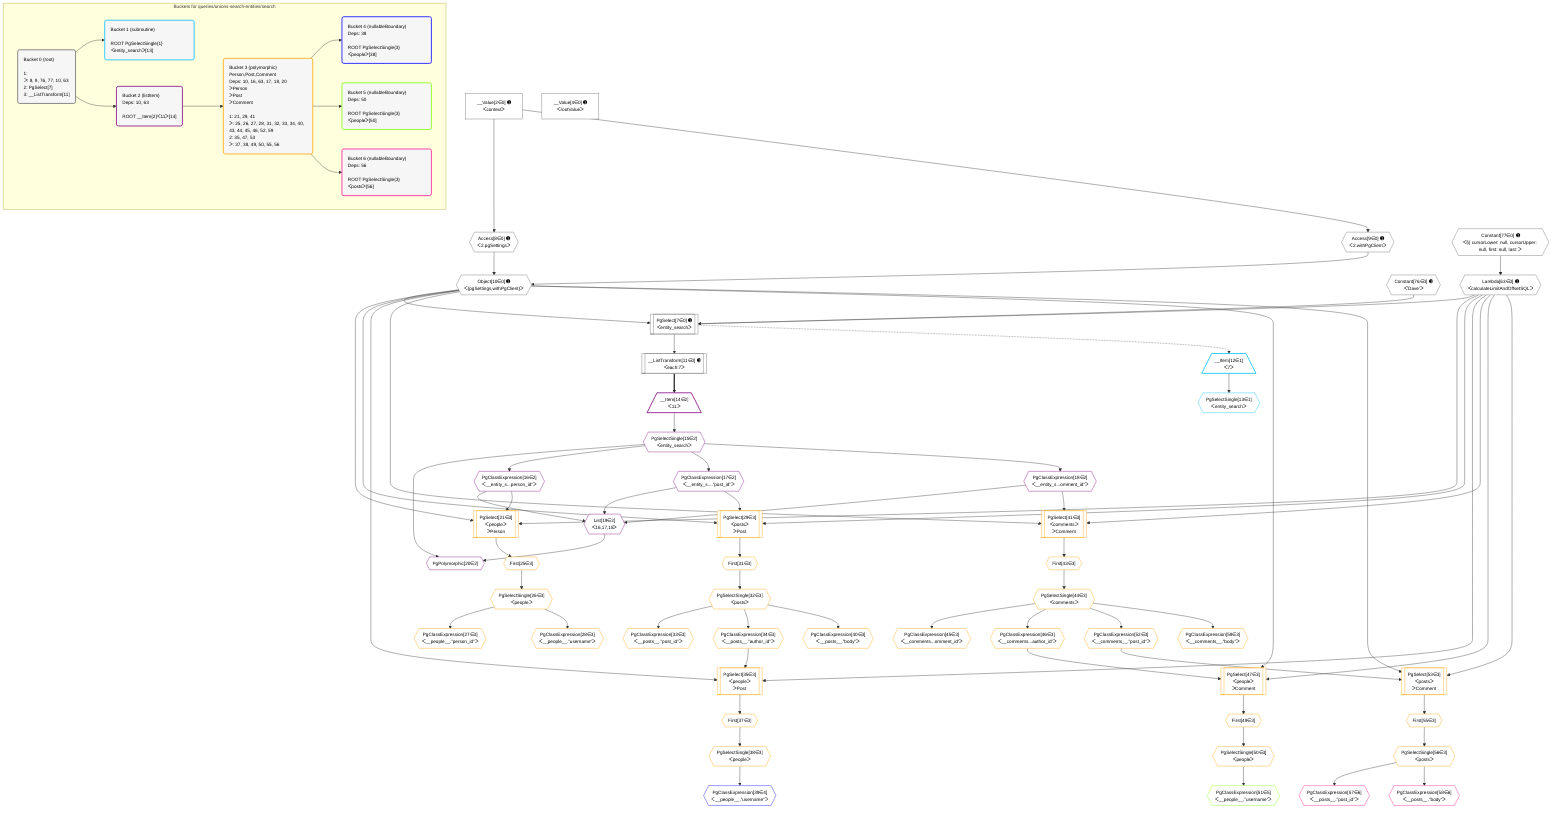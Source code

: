 %%{init: {'themeVariables': { 'fontSize': '12px'}}}%%
graph TD
    classDef path fill:#eee,stroke:#000,color:#000
    classDef plan fill:#fff,stroke-width:1px,color:#000
    classDef itemplan fill:#fff,stroke-width:2px,color:#000
    classDef unbatchedplan fill:#dff,stroke-width:1px,color:#000
    classDef sideeffectplan fill:#fcc,stroke-width:2px,color:#000
    classDef bucket fill:#f6f6f6,color:#000,stroke-width:2px,text-align:left


    %% plan dependencies
    PgSelect7[["PgSelect[7∈0] ➊<br />ᐸentity_searchᐳ"]]:::plan
    Object10{{"Object[10∈0] ➊<br />ᐸ{pgSettings,withPgClient}ᐳ"}}:::plan
    Constant76{{"Constant[76∈0] ➊<br />ᐸ'Dave'ᐳ"}}:::plan
    Lambda63{{"Lambda[63∈0] ➊<br />ᐸcalculateLimitAndOffsetSQLᐳ"}}:::plan
    Object10 & Constant76 & Lambda63 --> PgSelect7
    Access8{{"Access[8∈0] ➊<br />ᐸ2.pgSettingsᐳ"}}:::plan
    Access9{{"Access[9∈0] ➊<br />ᐸ2.withPgClientᐳ"}}:::plan
    Access8 & Access9 --> Object10
    __Value2["__Value[2∈0] ➊<br />ᐸcontextᐳ"]:::plan
    __Value2 --> Access8
    __Value2 --> Access9
    __ListTransform11[["__ListTransform[11∈0] ➊<br />ᐸeach:7ᐳ"]]:::plan
    PgSelect7 --> __ListTransform11
    Constant77{{"Constant[77∈0] ➊<br />ᐸ§{ cursorLower: null, cursorUpper: null, first: null, last: ᐳ"}}:::plan
    Constant77 --> Lambda63
    __Value4["__Value[4∈0] ➊<br />ᐸrootValueᐳ"]:::plan
    __Item12[/"__Item[12∈1]<br />ᐸ7ᐳ"\]:::itemplan
    PgSelect7 -.-> __Item12
    PgSelectSingle13{{"PgSelectSingle[13∈1]<br />ᐸentity_searchᐳ"}}:::plan
    __Item12 --> PgSelectSingle13
    List19{{"List[19∈2]<br />ᐸ16,17,18ᐳ"}}:::plan
    PgClassExpression16{{"PgClassExpression[16∈2]<br />ᐸ__entity_s...person_id”ᐳ"}}:::plan
    PgClassExpression17{{"PgClassExpression[17∈2]<br />ᐸ__entity_s....”post_id”ᐳ"}}:::plan
    PgClassExpression18{{"PgClassExpression[18∈2]<br />ᐸ__entity_s...omment_id”ᐳ"}}:::plan
    PgClassExpression16 & PgClassExpression17 & PgClassExpression18 --> List19
    PgPolymorphic20{{"PgPolymorphic[20∈2]"}}:::plan
    PgSelectSingle15{{"PgSelectSingle[15∈2]<br />ᐸentity_searchᐳ"}}:::plan
    PgSelectSingle15 & List19 --> PgPolymorphic20
    __Item14[/"__Item[14∈2]<br />ᐸ11ᐳ"\]:::itemplan
    __ListTransform11 ==> __Item14
    __Item14 --> PgSelectSingle15
    PgSelectSingle15 --> PgClassExpression16
    PgSelectSingle15 --> PgClassExpression17
    PgSelectSingle15 --> PgClassExpression18
    PgSelect21[["PgSelect[21∈3]<br />ᐸpeopleᐳ<br />ᐳPerson"]]:::plan
    Object10 & PgClassExpression16 & Lambda63 --> PgSelect21
    PgSelect29[["PgSelect[29∈3]<br />ᐸpostsᐳ<br />ᐳPost"]]:::plan
    Object10 & PgClassExpression17 & Lambda63 --> PgSelect29
    PgSelect35[["PgSelect[35∈3]<br />ᐸpeopleᐳ<br />ᐳPost"]]:::plan
    PgClassExpression34{{"PgClassExpression[34∈3]<br />ᐸ__posts__.”author_id”ᐳ"}}:::plan
    Object10 & PgClassExpression34 & Lambda63 --> PgSelect35
    PgSelect41[["PgSelect[41∈3]<br />ᐸcommentsᐳ<br />ᐳComment"]]:::plan
    Object10 & PgClassExpression18 & Lambda63 --> PgSelect41
    PgSelect47[["PgSelect[47∈3]<br />ᐸpeopleᐳ<br />ᐳComment"]]:::plan
    PgClassExpression46{{"PgClassExpression[46∈3]<br />ᐸ__comments...author_id”ᐳ"}}:::plan
    Object10 & PgClassExpression46 & Lambda63 --> PgSelect47
    PgSelect53[["PgSelect[53∈3]<br />ᐸpostsᐳ<br />ᐳComment"]]:::plan
    PgClassExpression52{{"PgClassExpression[52∈3]<br />ᐸ__comments__.”post_id”ᐳ"}}:::plan
    Object10 & PgClassExpression52 & Lambda63 --> PgSelect53
    First25{{"First[25∈3]"}}:::plan
    PgSelect21 --> First25
    PgSelectSingle26{{"PgSelectSingle[26∈3]<br />ᐸpeopleᐳ"}}:::plan
    First25 --> PgSelectSingle26
    PgClassExpression27{{"PgClassExpression[27∈3]<br />ᐸ__people__.”person_id”ᐳ"}}:::plan
    PgSelectSingle26 --> PgClassExpression27
    PgClassExpression28{{"PgClassExpression[28∈3]<br />ᐸ__people__.”username”ᐳ"}}:::plan
    PgSelectSingle26 --> PgClassExpression28
    First31{{"First[31∈3]"}}:::plan
    PgSelect29 --> First31
    PgSelectSingle32{{"PgSelectSingle[32∈3]<br />ᐸpostsᐳ"}}:::plan
    First31 --> PgSelectSingle32
    PgClassExpression33{{"PgClassExpression[33∈3]<br />ᐸ__posts__.”post_id”ᐳ"}}:::plan
    PgSelectSingle32 --> PgClassExpression33
    PgSelectSingle32 --> PgClassExpression34
    First37{{"First[37∈3]"}}:::plan
    PgSelect35 --> First37
    PgSelectSingle38{{"PgSelectSingle[38∈3]<br />ᐸpeopleᐳ"}}:::plan
    First37 --> PgSelectSingle38
    PgClassExpression40{{"PgClassExpression[40∈3]<br />ᐸ__posts__.”body”ᐳ"}}:::plan
    PgSelectSingle32 --> PgClassExpression40
    First43{{"First[43∈3]"}}:::plan
    PgSelect41 --> First43
    PgSelectSingle44{{"PgSelectSingle[44∈3]<br />ᐸcommentsᐳ"}}:::plan
    First43 --> PgSelectSingle44
    PgClassExpression45{{"PgClassExpression[45∈3]<br />ᐸ__comments...omment_id”ᐳ"}}:::plan
    PgSelectSingle44 --> PgClassExpression45
    PgSelectSingle44 --> PgClassExpression46
    First49{{"First[49∈3]"}}:::plan
    PgSelect47 --> First49
    PgSelectSingle50{{"PgSelectSingle[50∈3]<br />ᐸpeopleᐳ"}}:::plan
    First49 --> PgSelectSingle50
    PgSelectSingle44 --> PgClassExpression52
    First55{{"First[55∈3]"}}:::plan
    PgSelect53 --> First55
    PgSelectSingle56{{"PgSelectSingle[56∈3]<br />ᐸpostsᐳ"}}:::plan
    First55 --> PgSelectSingle56
    PgClassExpression59{{"PgClassExpression[59∈3]<br />ᐸ__comments__.”body”ᐳ"}}:::plan
    PgSelectSingle44 --> PgClassExpression59
    PgClassExpression39{{"PgClassExpression[39∈4]<br />ᐸ__people__.”username”ᐳ"}}:::plan
    PgSelectSingle38 --> PgClassExpression39
    PgClassExpression51{{"PgClassExpression[51∈5]<br />ᐸ__people__.”username”ᐳ"}}:::plan
    PgSelectSingle50 --> PgClassExpression51
    PgClassExpression57{{"PgClassExpression[57∈6]<br />ᐸ__posts__.”post_id”ᐳ"}}:::plan
    PgSelectSingle56 --> PgClassExpression57
    PgClassExpression58{{"PgClassExpression[58∈6]<br />ᐸ__posts__.”body”ᐳ"}}:::plan
    PgSelectSingle56 --> PgClassExpression58

    %% define steps

    subgraph "Buckets for queries/unions-search-entities/search"
    Bucket0("Bucket 0 (root)<br /><br />1: <br />ᐳ: 8, 9, 76, 77, 10, 63<br />2: PgSelect[7]<br />3: __ListTransform[11]"):::bucket
    classDef bucket0 stroke:#696969
    class Bucket0,__Value2,__Value4,PgSelect7,Access8,Access9,Object10,__ListTransform11,Lambda63,Constant76,Constant77 bucket0
    Bucket1("Bucket 1 (subroutine)<br /><br />ROOT PgSelectSingle{1}ᐸentity_searchᐳ[13]"):::bucket
    classDef bucket1 stroke:#00bfff
    class Bucket1,__Item12,PgSelectSingle13 bucket1
    Bucket2("Bucket 2 (listItem)<br />Deps: 10, 63<br /><br />ROOT __Item{2}ᐸ11ᐳ[14]"):::bucket
    classDef bucket2 stroke:#7f007f
    class Bucket2,__Item14,PgSelectSingle15,PgClassExpression16,PgClassExpression17,PgClassExpression18,List19,PgPolymorphic20 bucket2
    Bucket3("Bucket 3 (polymorphic)<br />Person,Post,Comment<br />Deps: 10, 16, 63, 17, 18, 20<br />ᐳPerson<br />ᐳPost<br />ᐳComment<br /><br />1: 21, 29, 41<br />ᐳ: 25, 26, 27, 28, 31, 32, 33, 34, 40, 43, 44, 45, 46, 52, 59<br />2: 35, 47, 53<br />ᐳ: 37, 38, 49, 50, 55, 56"):::bucket
    classDef bucket3 stroke:#ffa500
    class Bucket3,PgSelect21,First25,PgSelectSingle26,PgClassExpression27,PgClassExpression28,PgSelect29,First31,PgSelectSingle32,PgClassExpression33,PgClassExpression34,PgSelect35,First37,PgSelectSingle38,PgClassExpression40,PgSelect41,First43,PgSelectSingle44,PgClassExpression45,PgClassExpression46,PgSelect47,First49,PgSelectSingle50,PgClassExpression52,PgSelect53,First55,PgSelectSingle56,PgClassExpression59 bucket3
    Bucket4("Bucket 4 (nullableBoundary)<br />Deps: 38<br /><br />ROOT PgSelectSingle{3}ᐸpeopleᐳ[38]"):::bucket
    classDef bucket4 stroke:#0000ff
    class Bucket4,PgClassExpression39 bucket4
    Bucket5("Bucket 5 (nullableBoundary)<br />Deps: 50<br /><br />ROOT PgSelectSingle{3}ᐸpeopleᐳ[50]"):::bucket
    classDef bucket5 stroke:#7fff00
    class Bucket5,PgClassExpression51 bucket5
    Bucket6("Bucket 6 (nullableBoundary)<br />Deps: 56<br /><br />ROOT PgSelectSingle{3}ᐸpostsᐳ[56]"):::bucket
    classDef bucket6 stroke:#ff1493
    class Bucket6,PgClassExpression57,PgClassExpression58 bucket6
    Bucket0 --> Bucket1 & Bucket2
    Bucket2 --> Bucket3
    Bucket3 --> Bucket4 & Bucket5 & Bucket6
    end